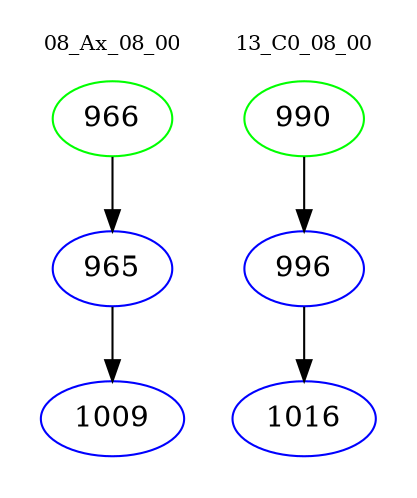 digraph{
subgraph cluster_0 {
color = white
label = "08_Ax_08_00";
fontsize=10;
T0_966 [label="966", color="green"]
T0_966 -> T0_965 [color="black"]
T0_965 [label="965", color="blue"]
T0_965 -> T0_1009 [color="black"]
T0_1009 [label="1009", color="blue"]
}
subgraph cluster_1 {
color = white
label = "13_C0_08_00";
fontsize=10;
T1_990 [label="990", color="green"]
T1_990 -> T1_996 [color="black"]
T1_996 [label="996", color="blue"]
T1_996 -> T1_1016 [color="black"]
T1_1016 [label="1016", color="blue"]
}
}
